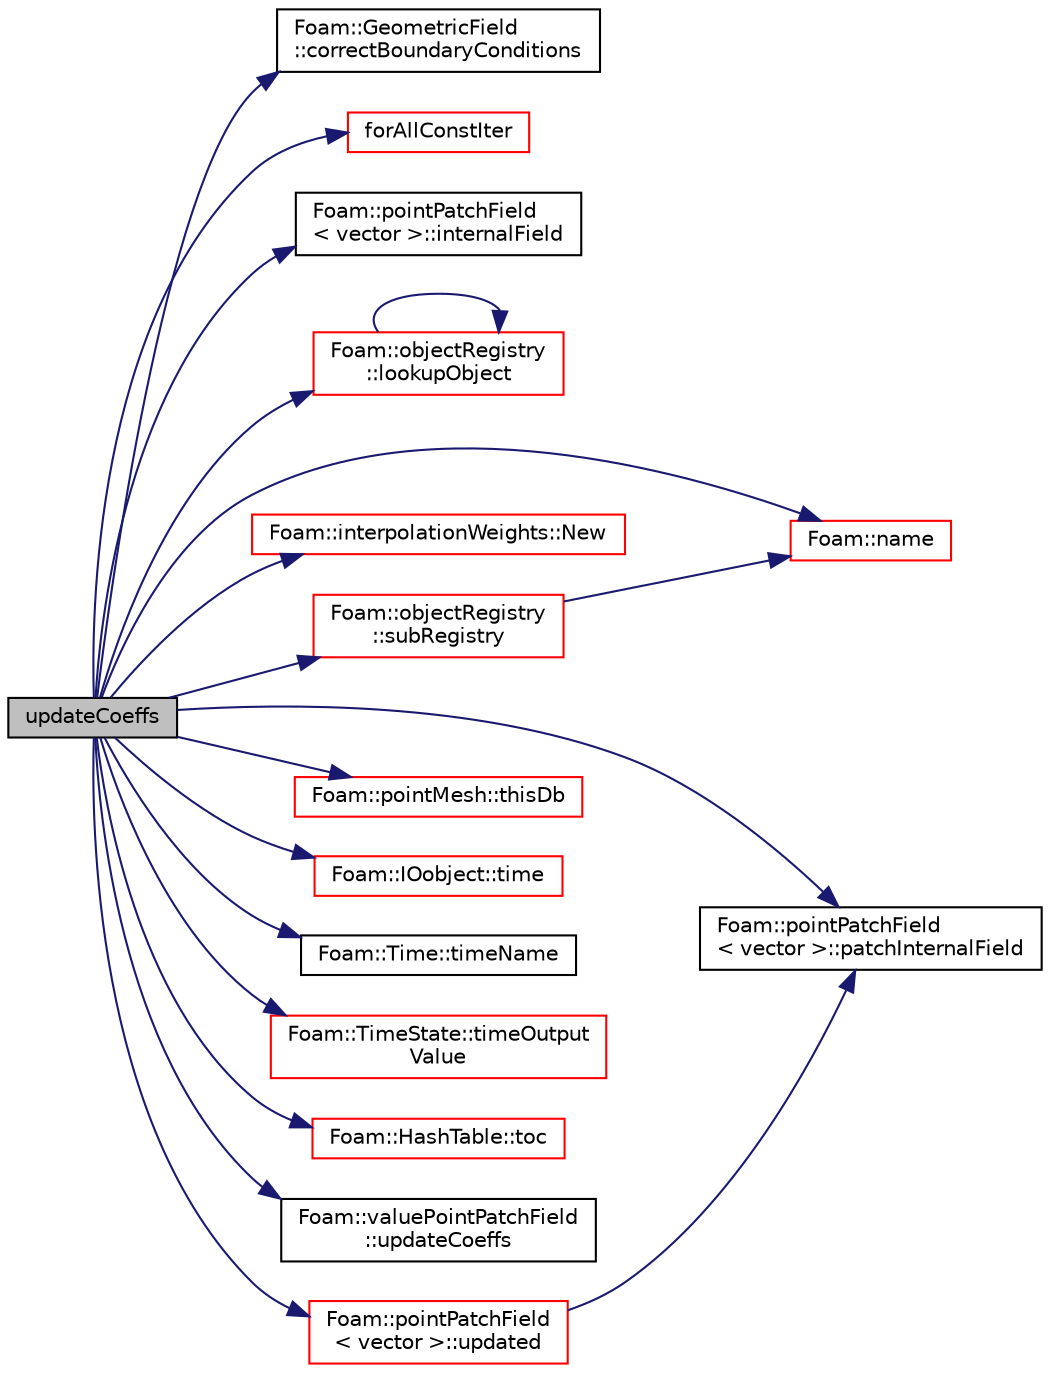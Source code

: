 digraph "updateCoeffs"
{
  bgcolor="transparent";
  edge [fontname="Helvetica",fontsize="10",labelfontname="Helvetica",labelfontsize="10"];
  node [fontname="Helvetica",fontsize="10",shape=record];
  rankdir="LR";
  Node1 [label="updateCoeffs",height=0.2,width=0.4,color="black", fillcolor="grey75", style="filled", fontcolor="black"];
  Node1 -> Node2 [color="midnightblue",fontsize="10",style="solid",fontname="Helvetica"];
  Node2 [label="Foam::GeometricField\l::correctBoundaryConditions",height=0.2,width=0.4,color="black",URL="$a00933.html#acaf6878ef900e593c4b20812f1b567d6",tooltip="Correct boundary field. "];
  Node1 -> Node3 [color="midnightblue",fontsize="10",style="solid",fontname="Helvetica"];
  Node3 [label="forAllConstIter",height=0.2,width=0.4,color="red",URL="$a03077.html#ae21e2836509b0fa7f7cedf6493b11b09"];
  Node1 -> Node4 [color="midnightblue",fontsize="10",style="solid",fontname="Helvetica"];
  Node4 [label="Foam::pointPatchField\l\< vector \>::internalField",height=0.2,width=0.4,color="black",URL="$a01931.html#a3557597c9f260f3d137006494b026759",tooltip="Return dimensioned internal field reference. "];
  Node1 -> Node5 [color="midnightblue",fontsize="10",style="solid",fontname="Helvetica"];
  Node5 [label="Foam::objectRegistry\l::lookupObject",height=0.2,width=0.4,color="red",URL="$a01726.html#affcae20935bdf1726ec1f822228a2330",tooltip="Lookup and return the object of the given Type. "];
  Node5 -> Node5 [color="midnightblue",fontsize="10",style="solid",fontname="Helvetica"];
  Node1 -> Node6 [color="midnightblue",fontsize="10",style="solid",fontname="Helvetica"];
  Node6 [label="Foam::name",height=0.2,width=0.4,color="red",URL="$a10979.html#adcb0df2bd4953cb6bb390272d8263c3a",tooltip="Return a string representation of a complex. "];
  Node1 -> Node7 [color="midnightblue",fontsize="10",style="solid",fontname="Helvetica"];
  Node7 [label="Foam::interpolationWeights::New",height=0.2,width=0.4,color="red",URL="$a01179.html#a9c16f96eb264349faebd1e04f84fc996",tooltip="Return a reference to the selected interpolationWeights. "];
  Node1 -> Node8 [color="midnightblue",fontsize="10",style="solid",fontname="Helvetica"];
  Node8 [label="Foam::pointPatchField\l\< vector \>::patchInternalField",height=0.2,width=0.4,color="black",URL="$a01931.html#a7297309ea242a9e6c0ace823006bfb2e",tooltip="Return field created from appropriate internal field values. "];
  Node1 -> Node9 [color="midnightblue",fontsize="10",style="solid",fontname="Helvetica"];
  Node9 [label="Foam::objectRegistry\l::subRegistry",height=0.2,width=0.4,color="red",URL="$a01726.html#ac106c8b9321f55c659dc32e6144520ad",tooltip="Lookup and return a const sub-objectRegistry. Optionally create. "];
  Node9 -> Node6 [color="midnightblue",fontsize="10",style="solid",fontname="Helvetica"];
  Node1 -> Node10 [color="midnightblue",fontsize="10",style="solid",fontname="Helvetica"];
  Node10 [label="Foam::pointMesh::thisDb",height=0.2,width=0.4,color="red",URL="$a01925.html#ad9bd621d3125ce9903b9be686e5d0863",tooltip="Return database. For now is its polyMesh. "];
  Node1 -> Node11 [color="midnightblue",fontsize="10",style="solid",fontname="Helvetica"];
  Node11 [label="Foam::IOobject::time",height=0.2,width=0.4,color="red",URL="$a01197.html#ab5a56b597db315d880e81c09a4341244",tooltip="Return time. "];
  Node1 -> Node12 [color="midnightblue",fontsize="10",style="solid",fontname="Helvetica"];
  Node12 [label="Foam::Time::timeName",height=0.2,width=0.4,color="black",URL="$a02682.html#a5ae6a110de1b22323e19a46943c7f0c1",tooltip="Return time name of given scalar time. "];
  Node1 -> Node13 [color="midnightblue",fontsize="10",style="solid",fontname="Helvetica"];
  Node13 [label="Foam::TimeState::timeOutput\lValue",height=0.2,width=0.4,color="red",URL="$a02689.html#a7681c8ca0a16f9e5c6e24374e1b55733",tooltip="Return current time value. "];
  Node1 -> Node14 [color="midnightblue",fontsize="10",style="solid",fontname="Helvetica"];
  Node14 [label="Foam::HashTable::toc",height=0.2,width=0.4,color="red",URL="$a00997.html#a76b765c869311659d0868ce0e0200884",tooltip="Return the table of contents. "];
  Node1 -> Node15 [color="midnightblue",fontsize="10",style="solid",fontname="Helvetica"];
  Node15 [label="Foam::valuePointPatchField\l::updateCoeffs",height=0.2,width=0.4,color="black",URL="$a02876.html#a7e24eafac629d3733181cd942d4c902f",tooltip="Update the coefficients associated with the patch field. "];
  Node1 -> Node16 [color="midnightblue",fontsize="10",style="solid",fontname="Helvetica"];
  Node16 [label="Foam::pointPatchField\l\< vector \>::updated",height=0.2,width=0.4,color="red",URL="$a01931.html#a087516fc8e0613b0bf49ac8fc4b30fff",tooltip="Return true if the boundary condition has already been updated. "];
  Node16 -> Node8 [color="midnightblue",fontsize="10",style="solid",fontname="Helvetica"];
}
